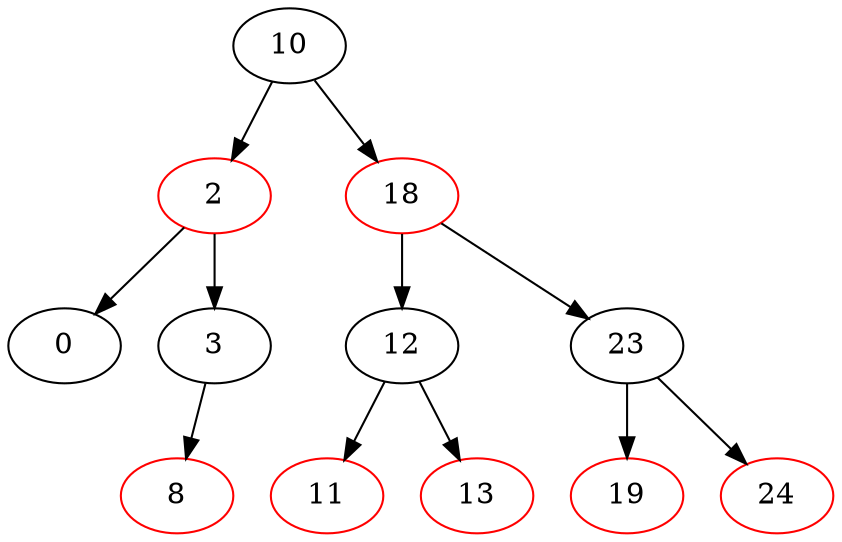 digraph G { 
	10 [color=black];
	10 -> 2;
	2 [color=red];
	10 -> 18;
	18 [color=red];
	2 [color=red];
	2 -> 0;
	0 [color=black];
	2 -> 3;
	3 [color=black];
	18 [color=red];
	18 -> 12;
	12 [color=black];
	18 -> 23;
	23 [color=black];
	0 [color=black];
	3 [color=black];
	3 -> 8;
	8 [color=red];
	12 [color=black];
	12 -> 11;
	11 [color=red];
	12 -> 13;
	13 [color=red];
	23 [color=black];
	23 -> 19;
	19 [color=red];
	23 -> 24;
	24 [color=red];
	8 [color=red];
	11 [color=red];
	13 [color=red];
	19 [color=red];
	24 [color=red];
}
